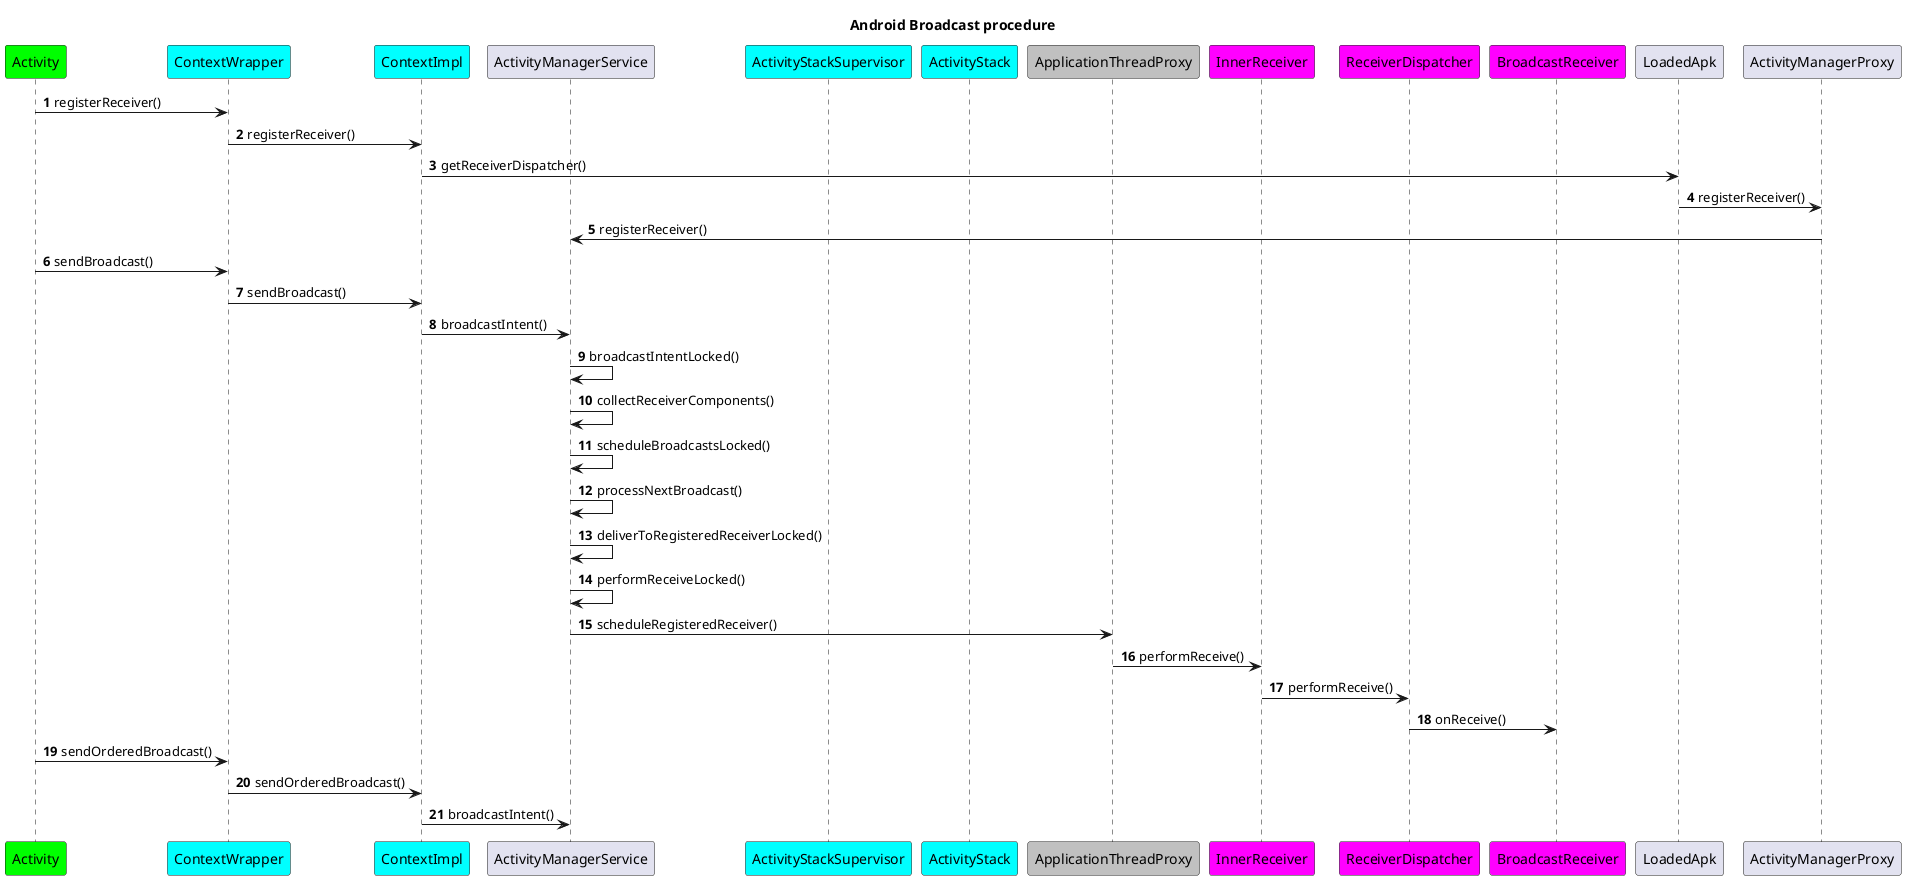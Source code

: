 @startuml
title Android Broadcast procedure
participant Activity #Lime
participant ContextWrapper #Cyan
participant ContextImpl #Cyan
participant ActivityManagerService
participant ActivityStackSupervisor #Cyan
participant ActivityStack #Cyan
participant ApplicationThreadProxy #Silver
participant InnerReceiver #Magenta
participant ReceiverDispatcher #Magenta
participant BroadcastReceiver #Magenta

autonumber
Activity -> ContextWrapper : registerReceiver()
ContextWrapper -> ContextImpl : registerReceiver()
ContextImpl -> LoadedApk : getReceiverDispatcher()
LoadedApk -> ActivityManagerProxy : registerReceiver()
ActivityManagerProxy -> ActivityManagerService : registerReceiver()

Activity -> ContextWrapper : sendBroadcast()
ContextWrapper -> ContextImpl : sendBroadcast()
ContextImpl -> ActivityManagerService: broadcastIntent()
ActivityManagerService -> ActivityManagerService : broadcastIntentLocked()
ActivityManagerService -> ActivityManagerService : collectReceiverComponents()
ActivityManagerService -> ActivityManagerService : scheduleBroadcastsLocked()
ActivityManagerService -> ActivityManagerService : processNextBroadcast()
ActivityManagerService -> ActivityManagerService : deliverToRegisteredReceiverLocked()
ActivityManagerService -> ActivityManagerService : performReceiveLocked()
ActivityManagerService -> ApplicationThreadProxy : scheduleRegisteredReceiver()
ApplicationThreadProxy -> InnerReceiver : performReceive()
InnerReceiver -> ReceiverDispatcher : performReceive()
ReceiverDispatcher -> BroadcastReceiver : onReceive()

Activity -> ContextWrapper : sendOrderedBroadcast()
ContextWrapper -> ContextImpl : sendOrderedBroadcast()
ContextImpl -> ActivityManagerService: broadcastIntent()
@enduml